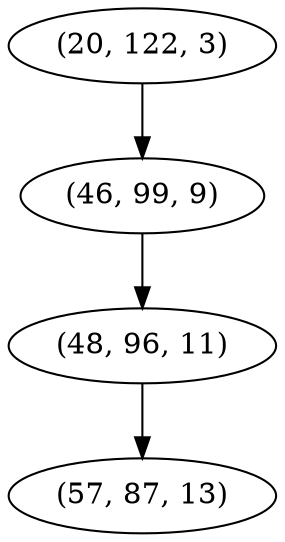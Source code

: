 digraph tree {
    "(20, 122, 3)";
    "(46, 99, 9)";
    "(48, 96, 11)";
    "(57, 87, 13)";
    "(20, 122, 3)" -> "(46, 99, 9)";
    "(46, 99, 9)" -> "(48, 96, 11)";
    "(48, 96, 11)" -> "(57, 87, 13)";
}
